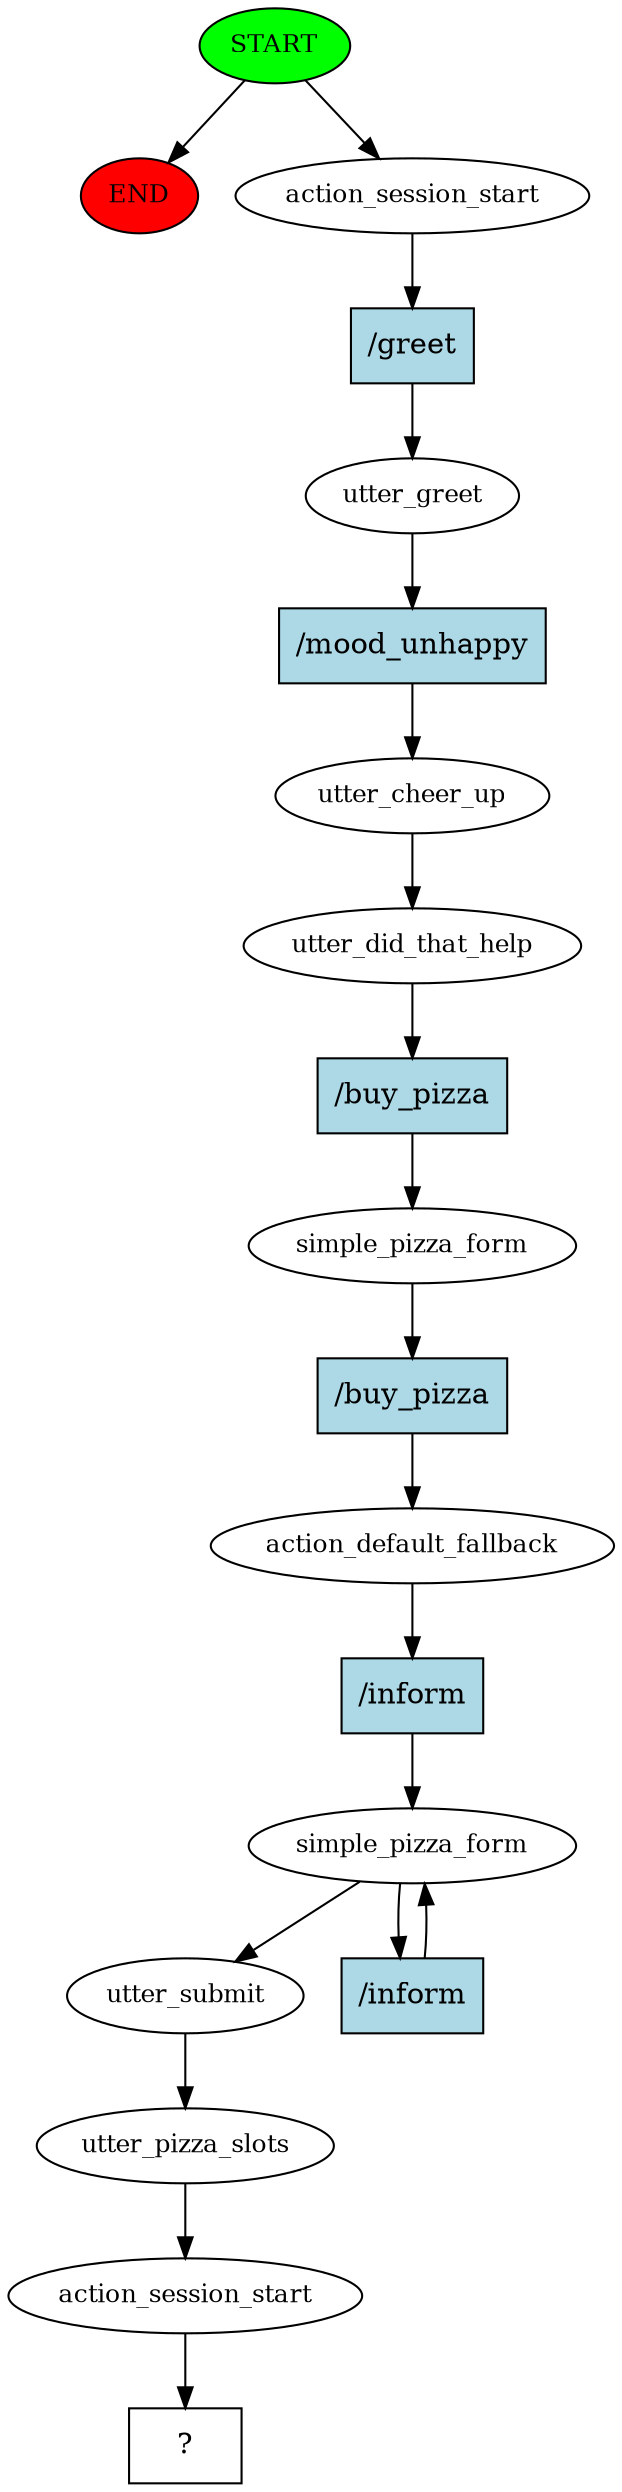 digraph  {
0 [class="start active", fillcolor=green, fontsize=12, label=START, style=filled];
"-1" [class=end, fillcolor=red, fontsize=12, label=END, style=filled];
1 [class=active, fontsize=12, label=action_session_start];
2 [class=active, fontsize=12, label=utter_greet];
3 [class=active, fontsize=12, label=utter_cheer_up];
4 [class=active, fontsize=12, label=utter_did_that_help];
5 [class=active, fontsize=12, label=simple_pizza_form];
6 [class=active, fontsize=12, label=action_default_fallback];
7 [class=active, fontsize=12, label=simple_pizza_form];
9 [class=active, fontsize=12, label=utter_submit];
10 [class=active, fontsize=12, label=utter_pizza_slots];
11 [class=active, fontsize=12, label=action_session_start];
12 [class="intent dashed active", label="  ?  ", shape=rect];
13 [class="intent active", fillcolor=lightblue, label="/greet", shape=rect, style=filled];
14 [class="intent active", fillcolor=lightblue, label="/mood_unhappy", shape=rect, style=filled];
15 [class="intent active", fillcolor=lightblue, label="/buy_pizza", shape=rect, style=filled];
16 [class="intent active", fillcolor=lightblue, label="/buy_pizza", shape=rect, style=filled];
17 [class="intent active", fillcolor=lightblue, label="/inform", shape=rect, style=filled];
18 [class="intent active", fillcolor=lightblue, label="/inform", shape=rect, style=filled];
0 -> "-1"  [class="", key=NONE, label=""];
0 -> 1  [class=active, key=NONE, label=""];
1 -> 13  [class=active, key=0];
2 -> 14  [class=active, key=0];
3 -> 4  [class=active, key=NONE, label=""];
4 -> 15  [class=active, key=0];
5 -> 16  [class=active, key=0];
6 -> 17  [class=active, key=0];
7 -> 9  [class=active, key=NONE, label=""];
7 -> 18  [class=active, key=0];
9 -> 10  [class=active, key=NONE, label=""];
10 -> 11  [class=active, key=NONE, label=""];
11 -> 12  [class=active, key=NONE, label=""];
13 -> 2  [class=active, key=0];
14 -> 3  [class=active, key=0];
15 -> 5  [class=active, key=0];
16 -> 6  [class=active, key=0];
17 -> 7  [class=active, key=0];
18 -> 7  [class=active, key=0];
}
